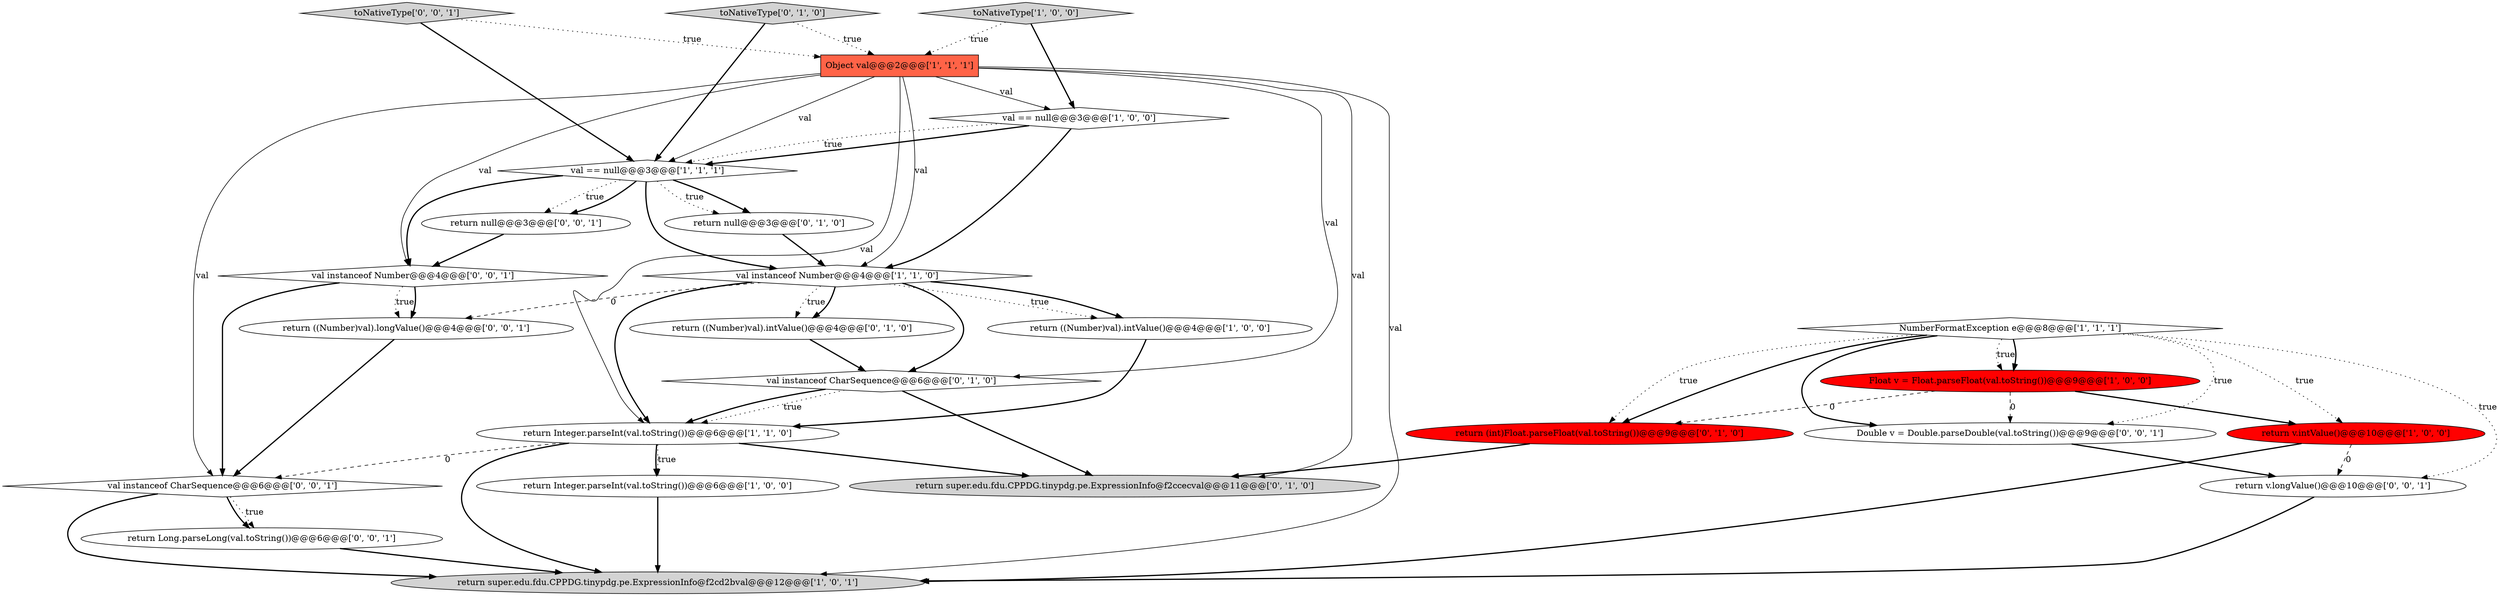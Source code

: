 digraph {
16 [style = filled, label = "return super.edu.fdu.CPPDG.tinypdg.pe.ExpressionInfo@f2ccecval@@@11@@@['0', '1', '0']", fillcolor = lightgray, shape = ellipse image = "AAA0AAABBB2BBB"];
23 [style = filled, label = "return Long.parseLong(val.toString())@@@6@@@['0', '0', '1']", fillcolor = white, shape = ellipse image = "AAA0AAABBB3BBB"];
11 [style = filled, label = "val == null@@@3@@@['1', '1', '1']", fillcolor = white, shape = diamond image = "AAA0AAABBB1BBB"];
3 [style = filled, label = "return Integer.parseInt(val.toString())@@@6@@@['1', '0', '0']", fillcolor = white, shape = ellipse image = "AAA0AAABBB1BBB"];
22 [style = filled, label = "return ((Number)val).longValue()@@@4@@@['0', '0', '1']", fillcolor = white, shape = ellipse image = "AAA0AAABBB3BBB"];
25 [style = filled, label = "val instanceof CharSequence@@@6@@@['0', '0', '1']", fillcolor = white, shape = diamond image = "AAA0AAABBB3BBB"];
8 [style = filled, label = "return Integer.parseInt(val.toString())@@@6@@@['1', '1', '0']", fillcolor = white, shape = ellipse image = "AAA0AAABBB1BBB"];
20 [style = filled, label = "return v.longValue()@@@10@@@['0', '0', '1']", fillcolor = white, shape = ellipse image = "AAA0AAABBB3BBB"];
19 [style = filled, label = "Double v = Double.parseDouble(val.toString())@@@9@@@['0', '0', '1']", fillcolor = white, shape = ellipse image = "AAA0AAABBB3BBB"];
15 [style = filled, label = "val instanceof CharSequence@@@6@@@['0', '1', '0']", fillcolor = white, shape = diamond image = "AAA0AAABBB2BBB"];
17 [style = filled, label = "return (int)Float.parseFloat(val.toString())@@@9@@@['0', '1', '0']", fillcolor = red, shape = ellipse image = "AAA1AAABBB2BBB"];
4 [style = filled, label = "return v.intValue()@@@10@@@['1', '0', '0']", fillcolor = red, shape = ellipse image = "AAA1AAABBB1BBB"];
14 [style = filled, label = "return null@@@3@@@['0', '1', '0']", fillcolor = white, shape = ellipse image = "AAA0AAABBB2BBB"];
0 [style = filled, label = "return ((Number)val).intValue()@@@4@@@['1', '0', '0']", fillcolor = white, shape = ellipse image = "AAA0AAABBB1BBB"];
21 [style = filled, label = "val instanceof Number@@@4@@@['0', '0', '1']", fillcolor = white, shape = diamond image = "AAA0AAABBB3BBB"];
9 [style = filled, label = "return super.edu.fdu.CPPDG.tinypdg.pe.ExpressionInfo@f2cd2bval@@@12@@@['1', '0', '1']", fillcolor = lightgray, shape = ellipse image = "AAA0AAABBB1BBB"];
6 [style = filled, label = "Object val@@@2@@@['1', '1', '1']", fillcolor = tomato, shape = box image = "AAA0AAABBB1BBB"];
7 [style = filled, label = "NumberFormatException e@@@8@@@['1', '1', '1']", fillcolor = white, shape = diamond image = "AAA0AAABBB1BBB"];
24 [style = filled, label = "toNativeType['0', '0', '1']", fillcolor = lightgray, shape = diamond image = "AAA0AAABBB3BBB"];
2 [style = filled, label = "val == null@@@3@@@['1', '0', '0']", fillcolor = white, shape = diamond image = "AAA0AAABBB1BBB"];
13 [style = filled, label = "toNativeType['0', '1', '0']", fillcolor = lightgray, shape = diamond image = "AAA0AAABBB2BBB"];
12 [style = filled, label = "return ((Number)val).intValue()@@@4@@@['0', '1', '0']", fillcolor = white, shape = ellipse image = "AAA0AAABBB2BBB"];
10 [style = filled, label = "Float v = Float.parseFloat(val.toString())@@@9@@@['1', '0', '0']", fillcolor = red, shape = ellipse image = "AAA1AAABBB1BBB"];
1 [style = filled, label = "toNativeType['1', '0', '0']", fillcolor = lightgray, shape = diamond image = "AAA0AAABBB1BBB"];
5 [style = filled, label = "val instanceof Number@@@4@@@['1', '1', '0']", fillcolor = white, shape = diamond image = "AAA0AAABBB1BBB"];
18 [style = filled, label = "return null@@@3@@@['0', '0', '1']", fillcolor = white, shape = ellipse image = "AAA0AAABBB3BBB"];
6->16 [style = solid, label="val"];
13->6 [style = dotted, label="true"];
4->9 [style = bold, label=""];
6->11 [style = solid, label="val"];
24->6 [style = dotted, label="true"];
5->8 [style = bold, label=""];
8->16 [style = bold, label=""];
22->25 [style = bold, label=""];
7->10 [style = dotted, label="true"];
7->17 [style = bold, label=""];
11->14 [style = bold, label=""];
7->10 [style = bold, label=""];
7->19 [style = dotted, label="true"];
6->15 [style = solid, label="val"];
25->23 [style = bold, label=""];
20->9 [style = bold, label=""];
10->19 [style = dashed, label="0"];
19->20 [style = bold, label=""];
11->21 [style = bold, label=""];
25->9 [style = bold, label=""];
8->3 [style = bold, label=""];
12->15 [style = bold, label=""];
11->14 [style = dotted, label="true"];
5->15 [style = bold, label=""];
21->22 [style = dotted, label="true"];
5->0 [style = dotted, label="true"];
5->12 [style = dotted, label="true"];
21->25 [style = bold, label=""];
11->18 [style = dotted, label="true"];
15->16 [style = bold, label=""];
13->11 [style = bold, label=""];
8->3 [style = dotted, label="true"];
6->2 [style = solid, label="val"];
11->18 [style = bold, label=""];
7->20 [style = dotted, label="true"];
2->11 [style = dotted, label="true"];
6->21 [style = solid, label="val"];
3->9 [style = bold, label=""];
11->5 [style = bold, label=""];
15->8 [style = dotted, label="true"];
5->0 [style = bold, label=""];
5->12 [style = bold, label=""];
21->22 [style = bold, label=""];
4->20 [style = dashed, label="0"];
24->11 [style = bold, label=""];
6->9 [style = solid, label="val"];
7->4 [style = dotted, label="true"];
0->8 [style = bold, label=""];
8->9 [style = bold, label=""];
10->17 [style = dashed, label="0"];
10->4 [style = bold, label=""];
8->25 [style = dashed, label="0"];
1->6 [style = dotted, label="true"];
1->2 [style = bold, label=""];
25->23 [style = dotted, label="true"];
18->21 [style = bold, label=""];
6->8 [style = solid, label="val"];
7->17 [style = dotted, label="true"];
6->5 [style = solid, label="val"];
23->9 [style = bold, label=""];
7->19 [style = bold, label=""];
6->25 [style = solid, label="val"];
2->11 [style = bold, label=""];
15->8 [style = bold, label=""];
17->16 [style = bold, label=""];
2->5 [style = bold, label=""];
14->5 [style = bold, label=""];
5->22 [style = dashed, label="0"];
}
